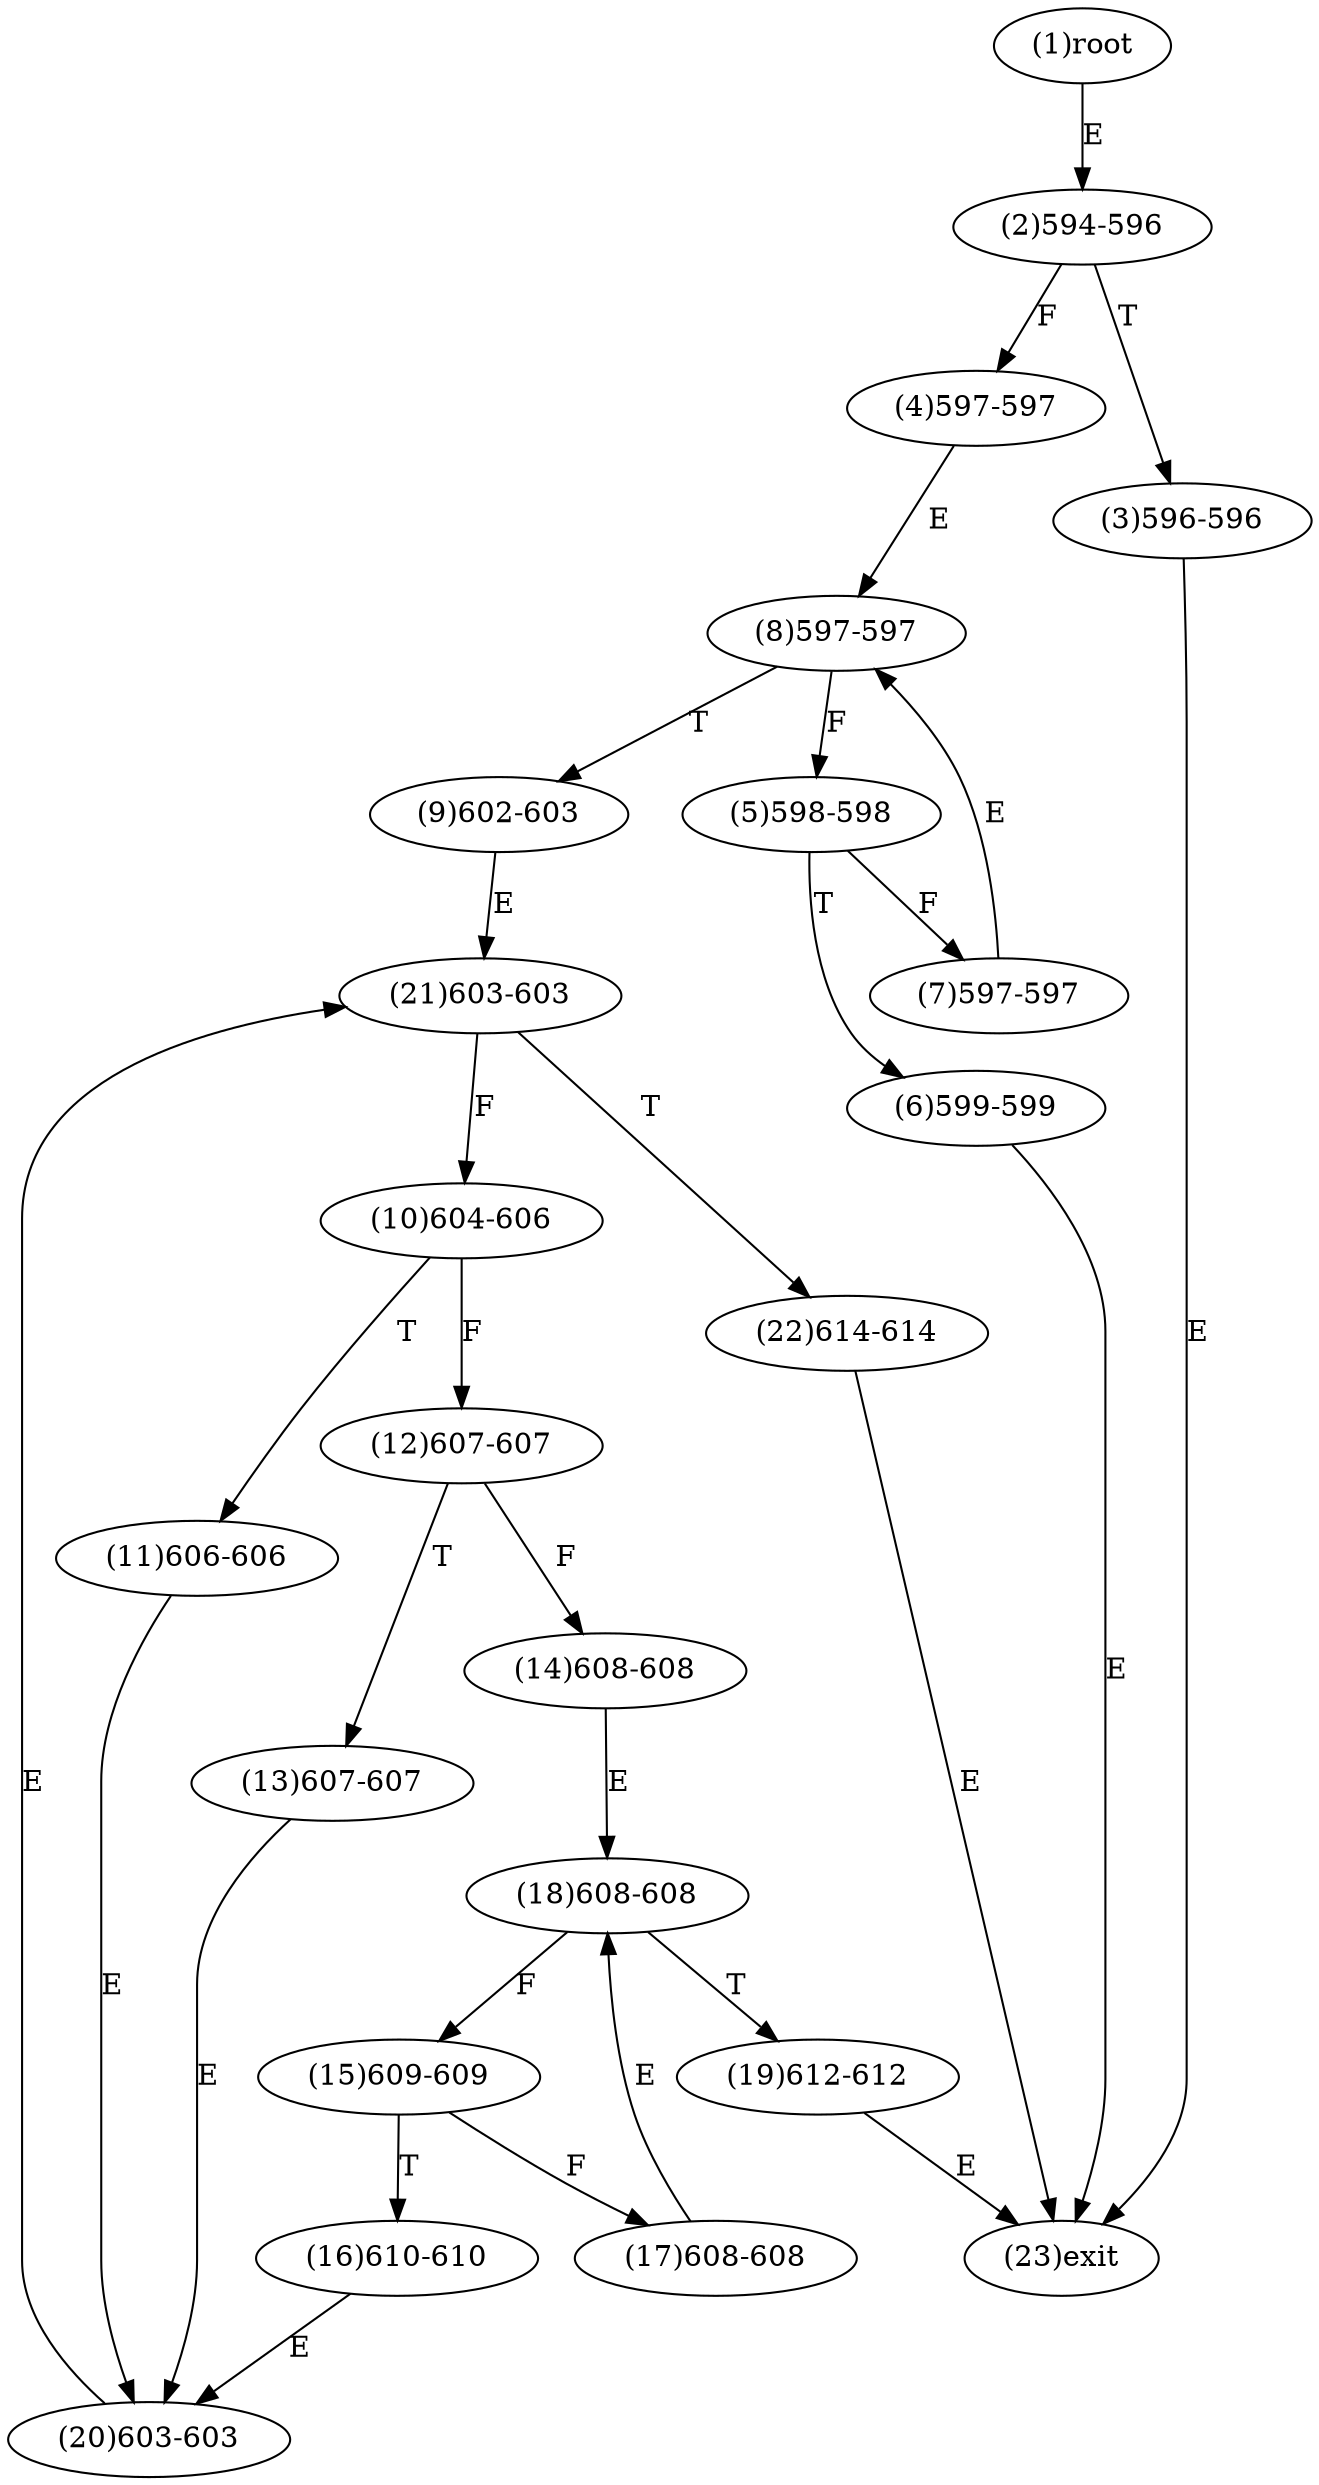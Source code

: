 digraph "" { 
1[ label="(1)root"];
2[ label="(2)594-596"];
3[ label="(3)596-596"];
4[ label="(4)597-597"];
5[ label="(5)598-598"];
6[ label="(6)599-599"];
7[ label="(7)597-597"];
8[ label="(8)597-597"];
9[ label="(9)602-603"];
10[ label="(10)604-606"];
11[ label="(11)606-606"];
12[ label="(12)607-607"];
13[ label="(13)607-607"];
14[ label="(14)608-608"];
15[ label="(15)609-609"];
17[ label="(17)608-608"];
16[ label="(16)610-610"];
19[ label="(19)612-612"];
18[ label="(18)608-608"];
21[ label="(21)603-603"];
20[ label="(20)603-603"];
23[ label="(23)exit"];
22[ label="(22)614-614"];
1->2[ label="E"];
2->4[ label="F"];
2->3[ label="T"];
3->23[ label="E"];
4->8[ label="E"];
5->7[ label="F"];
5->6[ label="T"];
6->23[ label="E"];
7->8[ label="E"];
8->5[ label="F"];
8->9[ label="T"];
9->21[ label="E"];
10->12[ label="F"];
10->11[ label="T"];
11->20[ label="E"];
12->14[ label="F"];
12->13[ label="T"];
13->20[ label="E"];
14->18[ label="E"];
15->17[ label="F"];
15->16[ label="T"];
16->20[ label="E"];
17->18[ label="E"];
18->15[ label="F"];
18->19[ label="T"];
19->23[ label="E"];
20->21[ label="E"];
21->10[ label="F"];
21->22[ label="T"];
22->23[ label="E"];
}